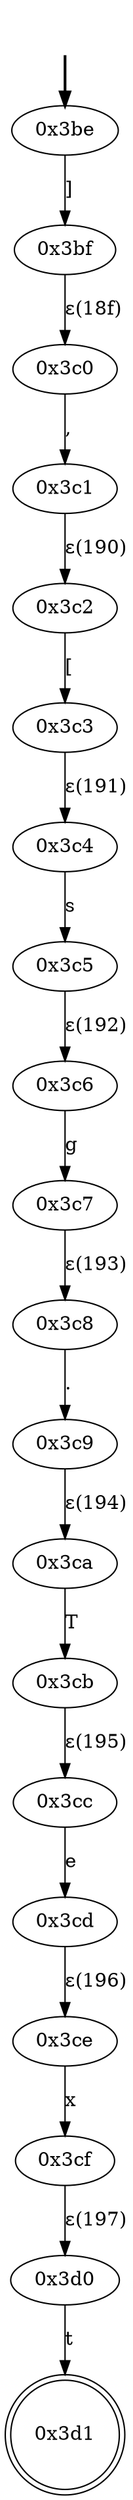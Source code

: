 digraph {
	fake [style=invisible]
	"0x3be" [root=true]
	"0x3bf"
	"0x3c0"
	"0x3c1"
	"0x3c2"
	"0x3c3"
	"0x3c4"
	"0x3c5"
	"0x3c6"
	"0x3c7"
	"0x3c8"
	"0x3c9"
	"0x3ca"
	"0x3cb"
	"0x3cc"
	"0x3cd"
	"0x3ce"
	"0x3cf"
	"0x3d0"
	"0x3d1" [shape=doublecircle]
	fake -> "0x3be" [style=bold]
	"0x3be" -> "0x3bf" [label="]"]
	"0x3c0" -> "0x3c1" [label=","]
	"0x3bf" -> "0x3c0" [label="ε(18f)"]
	"0x3c2" -> "0x3c3" [label="["]
	"0x3c1" -> "0x3c2" [label="ε(190)"]
	"0x3c4" -> "0x3c5" [label=s]
	"0x3c3" -> "0x3c4" [label="ε(191)"]
	"0x3c6" -> "0x3c7" [label=g]
	"0x3c5" -> "0x3c6" [label="ε(192)"]
	"0x3c8" -> "0x3c9" [label="."]
	"0x3c7" -> "0x3c8" [label="ε(193)"]
	"0x3ca" -> "0x3cb" [label=T]
	"0x3c9" -> "0x3ca" [label="ε(194)"]
	"0x3cc" -> "0x3cd" [label=e]
	"0x3cb" -> "0x3cc" [label="ε(195)"]
	"0x3ce" -> "0x3cf" [label=x]
	"0x3cd" -> "0x3ce" [label="ε(196)"]
	"0x3d0" -> "0x3d1" [label=t]
	"0x3cf" -> "0x3d0" [label="ε(197)"]
}
